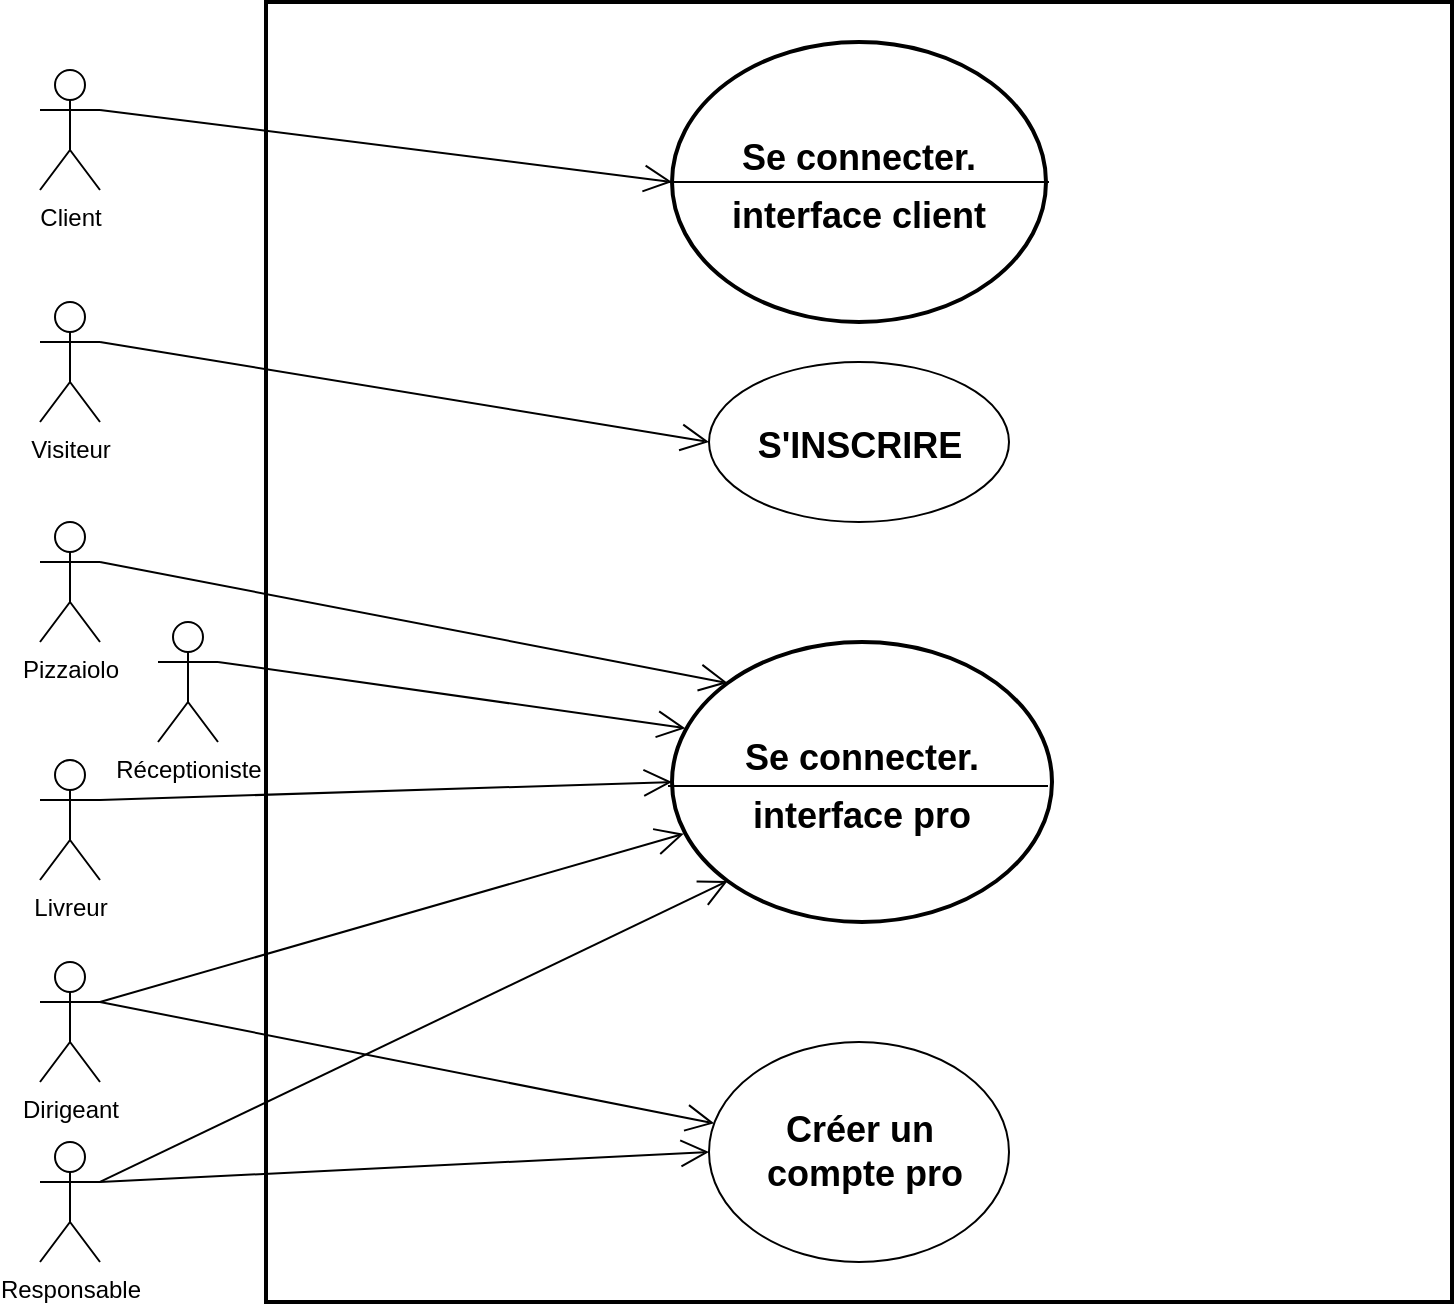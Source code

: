 <mxfile version="14.6.1" type="device"><diagram id="NaveVH3FkHJOGQmGEQCI" name="Page-1"><mxGraphModel dx="705" dy="567" grid="1" gridSize="10" guides="1" tooltips="1" connect="1" arrows="1" fold="1" page="1" pageScale="1" pageWidth="1169" pageHeight="1654" math="0" shadow="0"><root><mxCell id="0"/><mxCell id="1" parent="0"/><mxCell id="KQtD_wzClZIDD9ZkpxYg-1" value="" style="html=1;strokeWidth=2;" vertex="1" parent="1"><mxGeometry x="413" y="270" width="593" height="650" as="geometry"/></mxCell><mxCell id="KQtD_wzClZIDD9ZkpxYg-2" value="&lt;h1&gt;&lt;font style=&quot;font-size: 18px&quot;&gt;Se connecter. interface client&lt;/font&gt;&lt;/h1&gt;" style="ellipse;whiteSpace=wrap;html=1;strokeWidth=2;" vertex="1" parent="1"><mxGeometry x="616" y="290" width="187" height="140" as="geometry"/></mxCell><mxCell id="KQtD_wzClZIDD9ZkpxYg-3" value="&lt;h1&gt;&lt;font style=&quot;font-size: 18px&quot;&gt;S'INSCRIRE&lt;/font&gt;&lt;/h1&gt;" style="ellipse;whiteSpace=wrap;html=1;" vertex="1" parent="1"><mxGeometry x="634.5" y="450" width="150" height="80" as="geometry"/></mxCell><mxCell id="KQtD_wzClZIDD9ZkpxYg-4" value="Visiteur" style="shape=umlActor;verticalLabelPosition=bottom;verticalAlign=top;html=1;" vertex="1" parent="1"><mxGeometry x="300" y="420" width="30" height="60" as="geometry"/></mxCell><mxCell id="KQtD_wzClZIDD9ZkpxYg-5" value="Client" style="shape=umlActor;verticalLabelPosition=bottom;verticalAlign=top;html=1;" vertex="1" parent="1"><mxGeometry x="300" y="304" width="30" height="60" as="geometry"/></mxCell><mxCell id="KQtD_wzClZIDD9ZkpxYg-6" value="Pizzaiolo" style="shape=umlActor;verticalLabelPosition=bottom;verticalAlign=top;html=1;" vertex="1" parent="1"><mxGeometry x="300" y="530" width="30" height="60" as="geometry"/></mxCell><mxCell id="KQtD_wzClZIDD9ZkpxYg-7" value="" style="endArrow=open;endFill=1;endSize=12;html=1;exitX=1;exitY=0.333;exitDx=0;exitDy=0;exitPerimeter=0;entryX=0;entryY=0.5;entryDx=0;entryDy=0;" edge="1" parent="1" source="KQtD_wzClZIDD9ZkpxYg-5" target="KQtD_wzClZIDD9ZkpxYg-2"><mxGeometry width="160" relative="1" as="geometry"><mxPoint x="373" y="560" as="sourcePoint"/><mxPoint x="693" y="630" as="targetPoint"/></mxGeometry></mxCell><mxCell id="KQtD_wzClZIDD9ZkpxYg-8" value="" style="endArrow=open;endFill=1;endSize=12;html=1;exitX=1;exitY=0.333;exitDx=0;exitDy=0;exitPerimeter=0;entryX=0;entryY=0.5;entryDx=0;entryDy=0;" edge="1" parent="1" source="KQtD_wzClZIDD9ZkpxYg-4" target="KQtD_wzClZIDD9ZkpxYg-3"><mxGeometry width="160" relative="1" as="geometry"><mxPoint x="353" y="460" as="sourcePoint"/><mxPoint x="270" y="390" as="targetPoint"/></mxGeometry></mxCell><mxCell id="KQtD_wzClZIDD9ZkpxYg-9" value="" style="endArrow=open;endFill=1;endSize=12;html=1;exitX=1;exitY=0.333;exitDx=0;exitDy=0;exitPerimeter=0;entryX=0;entryY=0;entryDx=0;entryDy=0;" edge="1" parent="1" source="KQtD_wzClZIDD9ZkpxYg-6" target="KQtD_wzClZIDD9ZkpxYg-10"><mxGeometry width="160" relative="1" as="geometry"><mxPoint x="363" y="460" as="sourcePoint"/><mxPoint x="503.0" y="405.0" as="targetPoint"/></mxGeometry></mxCell><mxCell id="KQtD_wzClZIDD9ZkpxYg-10" value="&lt;h1&gt;&lt;font style=&quot;font-size: 18px&quot;&gt;Se connecter. interface pro&lt;/font&gt;&lt;/h1&gt;" style="ellipse;whiteSpace=wrap;html=1;strokeWidth=2;" vertex="1" parent="1"><mxGeometry x="616" y="590" width="190" height="140" as="geometry"/></mxCell><mxCell id="KQtD_wzClZIDD9ZkpxYg-11" value="Livreur" style="shape=umlActor;verticalLabelPosition=bottom;verticalAlign=top;html=1;" vertex="1" parent="1"><mxGeometry x="300" y="649" width="30" height="60" as="geometry"/></mxCell><mxCell id="KQtD_wzClZIDD9ZkpxYg-12" value="Responsable" style="shape=umlActor;verticalLabelPosition=bottom;verticalAlign=top;html=1;" vertex="1" parent="1"><mxGeometry x="300" y="840" width="30" height="60" as="geometry"/></mxCell><mxCell id="KQtD_wzClZIDD9ZkpxYg-13" value="" style="endArrow=open;endFill=1;endSize=12;html=1;exitX=1;exitY=0.333;exitDx=0;exitDy=0;exitPerimeter=0;entryX=0;entryY=0.5;entryDx=0;entryDy=0;" edge="1" parent="1" source="KQtD_wzClZIDD9ZkpxYg-11" target="KQtD_wzClZIDD9ZkpxYg-10"><mxGeometry width="160" relative="1" as="geometry"><mxPoint x="340.0" y="515" as="sourcePoint"/><mxPoint x="460.0" y="600.0" as="targetPoint"/></mxGeometry></mxCell><mxCell id="KQtD_wzClZIDD9ZkpxYg-14" value="" style="endArrow=open;endFill=1;endSize=12;html=1;exitX=1;exitY=0.333;exitDx=0;exitDy=0;exitPerimeter=0;entryX=0;entryY=1;entryDx=0;entryDy=0;" edge="1" parent="1" source="KQtD_wzClZIDD9ZkpxYg-12" target="KQtD_wzClZIDD9ZkpxYg-10"><mxGeometry width="160" relative="1" as="geometry"><mxPoint x="340.0" y="620" as="sourcePoint"/><mxPoint x="460.0" y="600.0" as="targetPoint"/></mxGeometry></mxCell><mxCell id="KQtD_wzClZIDD9ZkpxYg-15" value="" style="line;strokeWidth=1;fillColor=none;align=left;verticalAlign=middle;spacingTop=-1;spacingLeft=3;spacingRight=3;rotatable=0;labelPosition=right;points=[];portConstraint=eastwest;" vertex="1" parent="1"><mxGeometry x="614" y="658" width="190" height="8" as="geometry"/></mxCell><mxCell id="KQtD_wzClZIDD9ZkpxYg-16" value="" style="line;strokeWidth=1;fillColor=none;align=left;verticalAlign=middle;spacingTop=-1;spacingLeft=3;spacingRight=3;rotatable=0;labelPosition=right;points=[];portConstraint=eastwest;" vertex="1" parent="1"><mxGeometry x="614.5" y="356" width="190" height="8" as="geometry"/></mxCell><mxCell id="KQtD_wzClZIDD9ZkpxYg-18" value="&lt;p style=&quot;line-height: 60%&quot;&gt;&lt;/p&gt;&lt;h2&gt;&lt;font style=&quot;font-size: 18px&quot;&gt;Créer un&lt;br&gt;&lt;/font&gt;&lt;font style=&quot;font-size: 18px&quot;&gt;&amp;nbsp;compte&amp;nbsp;&lt;/font&gt;&lt;b style=&quot;font-size: 18px&quot;&gt;pro&lt;/b&gt;&lt;/h2&gt;&lt;p&gt;&lt;/p&gt;" style="ellipse;whiteSpace=wrap;html=1;" vertex="1" parent="1"><mxGeometry x="634.5" y="790" width="150" height="110" as="geometry"/></mxCell><mxCell id="KQtD_wzClZIDD9ZkpxYg-19" value="" style="endArrow=open;endFill=1;endSize=12;html=1;entryX=0;entryY=0.5;entryDx=0;entryDy=0;exitX=1;exitY=0.333;exitDx=0;exitDy=0;exitPerimeter=0;" edge="1" parent="1" source="KQtD_wzClZIDD9ZkpxYg-12" target="KQtD_wzClZIDD9ZkpxYg-18"><mxGeometry width="160" relative="1" as="geometry"><mxPoint x="360" y="870" as="sourcePoint"/><mxPoint x="652.579" y="759.684" as="targetPoint"/></mxGeometry></mxCell><mxCell id="KQtD_wzClZIDD9ZkpxYg-20" value="Dirigeant" style="shape=umlActor;verticalLabelPosition=bottom;verticalAlign=top;html=1;" vertex="1" parent="1"><mxGeometry x="300" y="750" width="30" height="60" as="geometry"/></mxCell><mxCell id="KQtD_wzClZIDD9ZkpxYg-21" value="" style="endArrow=open;endFill=1;endSize=12;html=1;exitX=1;exitY=0.333;exitDx=0;exitDy=0;exitPerimeter=0;entryX=0.031;entryY=0.685;entryDx=0;entryDy=0;entryPerimeter=0;" edge="1" parent="1" source="KQtD_wzClZIDD9ZkpxYg-20" target="KQtD_wzClZIDD9ZkpxYg-10"><mxGeometry width="160" relative="1" as="geometry"><mxPoint x="340" y="671" as="sourcePoint"/><mxPoint x="624.5" y="710" as="targetPoint"/></mxGeometry></mxCell><mxCell id="KQtD_wzClZIDD9ZkpxYg-24" value="Réceptioniste" style="shape=umlActor;verticalLabelPosition=bottom;verticalAlign=top;html=1;" vertex="1" parent="1"><mxGeometry x="359" y="580" width="30" height="60" as="geometry"/></mxCell><mxCell id="KQtD_wzClZIDD9ZkpxYg-25" value="" style="endArrow=open;endFill=1;endSize=12;html=1;exitX=1;exitY=0.333;exitDx=0;exitDy=0;exitPerimeter=0;entryX=0.035;entryY=0.308;entryDx=0;entryDy=0;entryPerimeter=0;" edge="1" parent="1" source="KQtD_wzClZIDD9ZkpxYg-24" target="KQtD_wzClZIDD9ZkpxYg-10"><mxGeometry width="160" relative="1" as="geometry"><mxPoint x="340" y="560.0" as="sourcePoint"/><mxPoint x="650.855" y="620.48" as="targetPoint"/></mxGeometry></mxCell><mxCell id="KQtD_wzClZIDD9ZkpxYg-26" value="" style="endArrow=open;endFill=1;endSize=12;html=1;exitX=1;exitY=0.333;exitDx=0;exitDy=0;exitPerimeter=0;" edge="1" parent="1" source="KQtD_wzClZIDD9ZkpxYg-20" target="KQtD_wzClZIDD9ZkpxYg-18"><mxGeometry width="160" relative="1" as="geometry"><mxPoint x="340" y="780" as="sourcePoint"/><mxPoint x="631.89" y="695.9" as="targetPoint"/></mxGeometry></mxCell></root></mxGraphModel></diagram></mxfile>